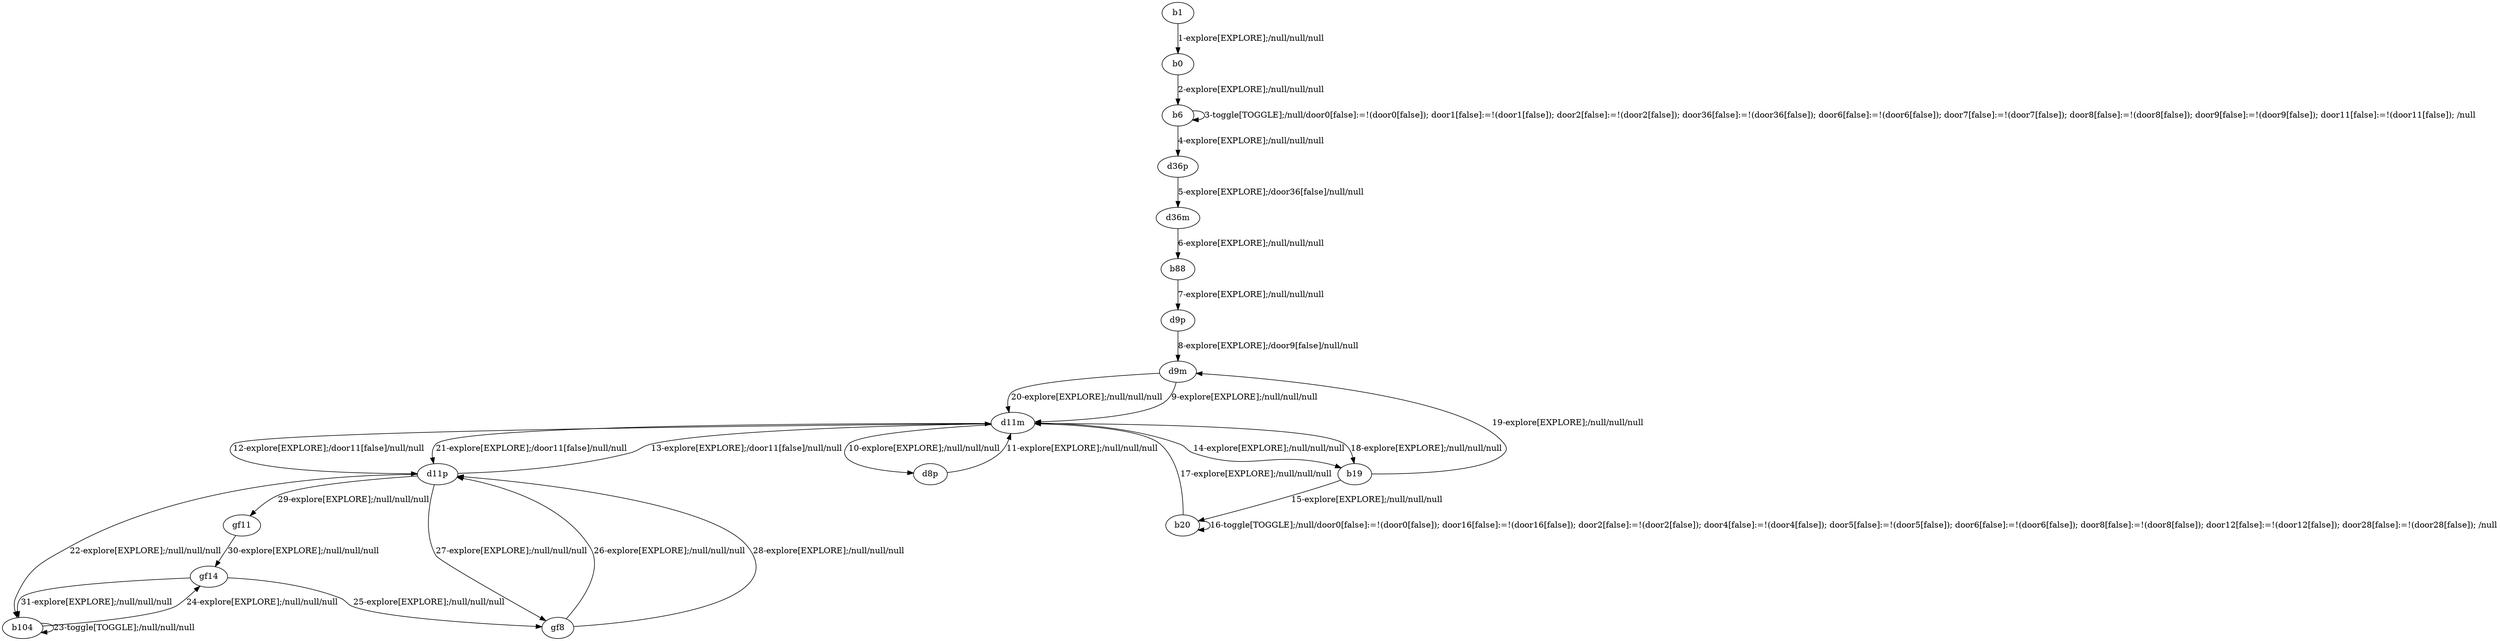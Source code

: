 # Total number of goals covered by this test: 1
# gf14 --> b104

digraph g {
"b1" -> "b0" [label = "1-explore[EXPLORE];/null/null/null"];
"b0" -> "b6" [label = "2-explore[EXPLORE];/null/null/null"];
"b6" -> "b6" [label = "3-toggle[TOGGLE];/null/door0[false]:=!(door0[false]); door1[false]:=!(door1[false]); door2[false]:=!(door2[false]); door36[false]:=!(door36[false]); door6[false]:=!(door6[false]); door7[false]:=!(door7[false]); door8[false]:=!(door8[false]); door9[false]:=!(door9[false]); door11[false]:=!(door11[false]); /null"];
"b6" -> "d36p" [label = "4-explore[EXPLORE];/null/null/null"];
"d36p" -> "d36m" [label = "5-explore[EXPLORE];/door36[false]/null/null"];
"d36m" -> "b88" [label = "6-explore[EXPLORE];/null/null/null"];
"b88" -> "d9p" [label = "7-explore[EXPLORE];/null/null/null"];
"d9p" -> "d9m" [label = "8-explore[EXPLORE];/door9[false]/null/null"];
"d9m" -> "d11m" [label = "9-explore[EXPLORE];/null/null/null"];
"d11m" -> "d8p" [label = "10-explore[EXPLORE];/null/null/null"];
"d8p" -> "d11m" [label = "11-explore[EXPLORE];/null/null/null"];
"d11m" -> "d11p" [label = "12-explore[EXPLORE];/door11[false]/null/null"];
"d11p" -> "d11m" [label = "13-explore[EXPLORE];/door11[false]/null/null"];
"d11m" -> "b19" [label = "14-explore[EXPLORE];/null/null/null"];
"b19" -> "b20" [label = "15-explore[EXPLORE];/null/null/null"];
"b20" -> "b20" [label = "16-toggle[TOGGLE];/null/door0[false]:=!(door0[false]); door16[false]:=!(door16[false]); door2[false]:=!(door2[false]); door4[false]:=!(door4[false]); door5[false]:=!(door5[false]); door6[false]:=!(door6[false]); door8[false]:=!(door8[false]); door12[false]:=!(door12[false]); door28[false]:=!(door28[false]); /null"];
"b20" -> "d11m" [label = "17-explore[EXPLORE];/null/null/null"];
"d11m" -> "b19" [label = "18-explore[EXPLORE];/null/null/null"];
"b19" -> "d9m" [label = "19-explore[EXPLORE];/null/null/null"];
"d9m" -> "d11m" [label = "20-explore[EXPLORE];/null/null/null"];
"d11m" -> "d11p" [label = "21-explore[EXPLORE];/door11[false]/null/null"];
"d11p" -> "b104" [label = "22-explore[EXPLORE];/null/null/null"];
"b104" -> "b104" [label = "23-toggle[TOGGLE];/null/null/null"];
"b104" -> "gf14" [label = "24-explore[EXPLORE];/null/null/null"];
"gf14" -> "gf8" [label = "25-explore[EXPLORE];/null/null/null"];
"gf8" -> "d11p" [label = "26-explore[EXPLORE];/null/null/null"];
"d11p" -> "gf8" [label = "27-explore[EXPLORE];/null/null/null"];
"gf8" -> "d11p" [label = "28-explore[EXPLORE];/null/null/null"];
"d11p" -> "gf11" [label = "29-explore[EXPLORE];/null/null/null"];
"gf11" -> "gf14" [label = "30-explore[EXPLORE];/null/null/null"];
"gf14" -> "b104" [label = "31-explore[EXPLORE];/null/null/null"];
}